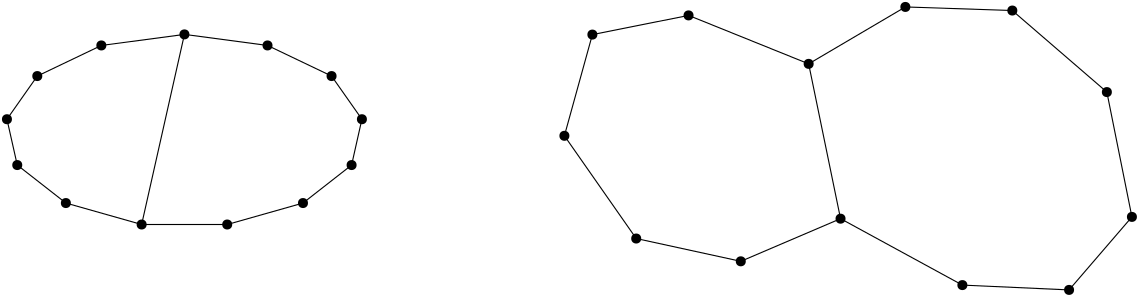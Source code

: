 <?xml version="1.0"?>
<!DOCTYPE ipe SYSTEM "ipe.dtd">
<ipe version="70206" creator="Ipe 7.2.7">
<info created="D:20190814170809" modified="D:20190814170809"/>
<ipestyle name="basic">
<symbol name="arrow/arc(spx)">
<path stroke="sym-stroke" fill="sym-stroke" pen="sym-pen">
0 0 m
-1 0.333 l
-1 -0.333 l
h
</path>
</symbol>
<symbol name="arrow/farc(spx)">
<path stroke="sym-stroke" fill="white" pen="sym-pen">
0 0 m
-1 0.333 l
-1 -0.333 l
h
</path>
</symbol>
<symbol name="arrow/ptarc(spx)">
<path stroke="sym-stroke" fill="sym-stroke" pen="sym-pen">
0 0 m
-1 0.333 l
-0.8 0 l
-1 -0.333 l
h
</path>
</symbol>
<symbol name="arrow/fptarc(spx)">
<path stroke="sym-stroke" fill="white" pen="sym-pen">
0 0 m
-1 0.333 l
-0.8 0 l
-1 -0.333 l
h
</path>
</symbol>
<symbol name="mark/circle(sx)" transformations="translations">
<path fill="sym-stroke">
0.6 0 0 0.6 0 0 e
0.4 0 0 0.4 0 0 e
</path>
</symbol>
<symbol name="mark/disk(sx)" transformations="translations">
<path fill="sym-stroke">
0.6 0 0 0.6 0 0 e
</path>
</symbol>
<symbol name="mark/fdisk(sfx)" transformations="translations">
<group>
<path fill="sym-fill">
0.5 0 0 0.5 0 0 e
</path>
<path fill="sym-stroke" fillrule="eofill">
0.6 0 0 0.6 0 0 e
0.4 0 0 0.4 0 0 e
</path>
</group>
</symbol>
<symbol name="mark/box(sx)" transformations="translations">
<path fill="sym-stroke" fillrule="eofill">
-0.6 -0.6 m
0.6 -0.6 l
0.6 0.6 l
-0.6 0.6 l
h
-0.4 -0.4 m
0.4 -0.4 l
0.4 0.4 l
-0.4 0.4 l
h
</path>
</symbol>
<symbol name="mark/square(sx)" transformations="translations">
<path fill="sym-stroke">
-0.6 -0.6 m
0.6 -0.6 l
0.6 0.6 l
-0.6 0.6 l
h
</path>
</symbol>
<symbol name="mark/fsquare(sfx)" transformations="translations">
<group>
<path fill="sym-fill">
-0.5 -0.5 m
0.5 -0.5 l
0.5 0.5 l
-0.5 0.5 l
h
</path>
<path fill="sym-stroke" fillrule="eofill">
-0.6 -0.6 m
0.6 -0.6 l
0.6 0.6 l
-0.6 0.6 l
h
-0.4 -0.4 m
0.4 -0.4 l
0.4 0.4 l
-0.4 0.4 l
h
</path>
</group>
</symbol>
<symbol name="mark/cross(sx)" transformations="translations">
<group>
<path fill="sym-stroke">
-0.43 -0.57 m
0.57 0.43 l
0.43 0.57 l
-0.57 -0.43 l
h
</path>
<path fill="sym-stroke">
-0.43 0.57 m
0.57 -0.43 l
0.43 -0.57 l
-0.57 0.43 l
h
</path>
</group>
</symbol>
<symbol name="arrow/fnormal(spx)">
<path stroke="sym-stroke" fill="white" pen="sym-pen">
0 0 m
-1 0.333 l
-1 -0.333 l
h
</path>
</symbol>
<symbol name="arrow/pointed(spx)">
<path stroke="sym-stroke" fill="sym-stroke" pen="sym-pen">
0 0 m
-1 0.333 l
-0.8 0 l
-1 -0.333 l
h
</path>
</symbol>
<symbol name="arrow/fpointed(spx)">
<path stroke="sym-stroke" fill="white" pen="sym-pen">
0 0 m
-1 0.333 l
-0.8 0 l
-1 -0.333 l
h
</path>
</symbol>
<symbol name="arrow/linear(spx)">
<path stroke="sym-stroke" pen="sym-pen">
-1 0.333 m
0 0 l
-1 -0.333 l
</path>
</symbol>
<symbol name="arrow/fdouble(spx)">
<path stroke="sym-stroke" fill="white" pen="sym-pen">
0 0 m
-1 0.333 l
-1 -0.333 l
h
-1 0 m
-2 0.333 l
-2 -0.333 l
h
</path>
</symbol>
<symbol name="arrow/double(spx)">
<path stroke="sym-stroke" fill="sym-stroke" pen="sym-pen">
0 0 m
-1 0.333 l
-1 -0.333 l
h
-1 0 m
-2 0.333 l
-2 -0.333 l
h
</path>
</symbol>
<pen name="heavier" value="0.8"/>
<pen name="fat" value="1.2"/>
<pen name="ultrafat" value="2"/>
<symbolsize name="large" value="5"/>
<symbolsize name="small" value="2"/>
<symbolsize name="tiny" value="1.1"/>
<arrowsize name="large" value="10"/>
<arrowsize name="small" value="5"/>
<arrowsize name="tiny" value="3"/>
<color name="red" value="1 0 0"/>
<color name="green" value="0 1 0"/>
<color name="blue" value="0 0 1"/>
<color name="yellow" value="1 1 0"/>
<color name="orange" value="1 0.647 0"/>
<color name="gold" value="1 0.843 0"/>
<color name="purple" value="0.627 0.125 0.941"/>
<color name="gray" value="0.745"/>
<color name="brown" value="0.647 0.165 0.165"/>
<color name="navy" value="0 0 0.502"/>
<color name="pink" value="1 0.753 0.796"/>
<color name="seagreen" value="0.18 0.545 0.341"/>
<color name="turquoise" value="0.251 0.878 0.816"/>
<color name="violet" value="0.933 0.51 0.933"/>
<color name="darkblue" value="0 0 0.545"/>
<color name="darkcyan" value="0 0.545 0.545"/>
<color name="darkgray" value="0.663"/>
<color name="darkgreen" value="0 0.392 0"/>
<color name="darkmagenta" value="0.545 0 0.545"/>
<color name="darkorange" value="1 0.549 0"/>
<color name="darkred" value="0.545 0 0"/>
<color name="lightblue" value="0.678 0.847 0.902"/>
<color name="lightcyan" value="0.878 1 1"/>
<color name="lightgray" value="0.827"/>
<color name="lightgreen" value="0.565 0.933 0.565"/>
<color name="lightyellow" value="1 1 0.878"/>
<dashstyle name="dashed" value="[4] 0"/>
<dashstyle name="dotted" value="[1 3] 0"/>
<dashstyle name="dash dotted" value="[4 2 1 2] 0"/>
<dashstyle name="dash dot dotted" value="[4 2 1 2 1 2] 0"/>
<textsize name="large" value="\large"/>
<textsize name="Large" value="\Large"/>
<textsize name="LARGE" value="\LARGE"/>
<textsize name="huge" value="\huge"/>
<textsize name="Huge" value="\Huge"/>
<textsize name="small" value="\small"/>
<textsize name="footnote" value="\footnotesize"/>
<textsize name="tiny" value="\tiny"/>
<textstyle name="center" begin="\begin{center}" end="\end{center}"/>
<textstyle name="itemize" begin="\begin{itemize}" end="\end{itemize}"/>
<textstyle name="item" begin="\begin{itemize}\item{}" end="\end{itemize}"/>
<gridsize name="4 pts" value="4"/>
<gridsize name="8 pts (~3 mm)" value="8"/>
<gridsize name="16 pts (~6 mm)" value="16"/>
<gridsize name="32 pts (~12 mm)" value="32"/>
<gridsize name="10 pts (~3.5 mm)" value="10"/>
<gridsize name="20 pts (~7 mm)" value="20"/>
<gridsize name="14 pts (~5 mm)" value="14"/>
<gridsize name="28 pts (~10 mm)" value="28"/>
<gridsize name="56 pts (~20 mm)" value="56"/>
<anglesize name="90 deg" value="90"/>
<anglesize name="60 deg" value="60"/>
<anglesize name="45 deg" value="45"/>
<anglesize name="30 deg" value="30"/>
<anglesize name="22.5 deg" value="22.5"/>
<opacity name="10%" value="0.1"/>
<opacity name="30%" value="0.3"/>
<opacity name="50%" value="0.5"/>
<opacity name="75%" value="0.75"/>
<tiling name="falling" angle="-60" step="4" width="1"/>
<tiling name="rising" angle="30" step="4" width="1"/>
</ipestyle>
<page>
<layer name="alpha"/>
<view layers="alpha" active="alpha"/>
<use layer="alpha" matrix="0.311078 0 0 0.167826 66.8643 691.228" name="mark/disk(sx)" pos="256 576" size="normal" stroke="black"/>
<use matrix="0.311078 0 0 0.167826 41.9308 687.25" name="mark/disk(sx)" pos="240 576" size="normal" stroke="black"/>
<use matrix="0.311078 0 0 0.167826 23.8495 676.229" name="mark/disk(sx)" pos="224 576" size="normal" stroke="black"/>
<use matrix="0.311078 0 0 0.167826 17.9028 660.69" name="mark/disk(sx)" pos="208 576" size="normal" stroke="black"/>
<use matrix="0.311078 0 0 0.167826 21.6161 641.506" name="mark/disk(sx)" pos="208 592" size="normal" stroke="black"/>
<use matrix="0.311078 0 0 0.167826 34.1386 625.143" name="mark/disk(sx)" pos="224 608" size="normal" stroke="black"/>
<use matrix="0.311078 0 0 0.167826 51.4614 617.419" name="mark/disk(sx)" pos="256 608" size="normal" stroke="black"/>
<use matrix="0.311078 0 0 0.167826 72.3128 614.734" name="mark/disk(sx)" pos="288 624" size="normal" stroke="black"/>
<use matrix="0.311078 0 0 0.167826 89.6356 625.143" name="mark/disk(sx)" pos="320 608" size="normal" stroke="black"/>
<use matrix="0.311078 0 0 0.167826 97.1809 641.506" name="mark/disk(sx)" pos="352 592" size="normal" stroke="black"/>
<use matrix="0.311078 0 0 0.167826 95.9168 663.375" name="mark/disk(sx)" pos="368 560" size="normal" stroke="black"/>
<use matrix="0.311078 0 0 0.167826 99.9247 681.6" name="mark/disk(sx)" pos="320 544" size="normal" stroke="black"/>
<use matrix="0.311078 0 0 0.167826 86.8206 689.936" name="mark/disk(sx)" pos="288 560" size="normal" stroke="black"/>
<path matrix="0.311078 0 0 0.167826 56.9098 655.666" stroke="black">
238.485 380.105 m
288 787.895 l
</path>
<path matrix="0.311078 0 0 0.167826 56.9098 655.666" stroke="black">
288 787.895 m
191.848 764.196 l
</path>
<path matrix="0.311078 0 0 0.167826 56.9098 655.666" stroke="black">
191.848 764.196 m
117.723 698.527 l
</path>
<path matrix="0.311078 0 0 0.167826 56.9098 655.666" stroke="black">
117.723 698.527 m
82.6071 605.933 l
</path>
<path matrix="0.311078 0 0 0.167826 56.9098 655.666" stroke="black">
82.6071 605.933 m
94.5438 507.626 l
</path>
<path matrix="0.311078 0 0 0.167826 56.9098 655.666" stroke="black">
94.5438 507.626 m
150.799 426.126 l
</path>
<path matrix="0.311078 0 0 0.167826 56.9098 655.666" stroke="black">
150.799 426.126 m
238.485 380.105 l
</path>
<path matrix="0.311078 0 0 0.167826 56.9098 655.666" stroke="black">
238.485 380.105 m
337.515 380.105 l
</path>
<path matrix="0.311078 0 0 0.167826 56.9098 655.666" stroke="black">
337.515 380.105 m
425.201 426.126 l
</path>
<path matrix="0.311078 0 0 0.167826 56.9098 655.666" stroke="black">
425.201 426.126 m
481.456 507.626 l
</path>
<path matrix="0.311078 0 0 0.167826 56.9098 655.666" stroke="black">
481.456 507.626 m
493.393 605.933 l
</path>
<path matrix="0.311078 0 0 0.167826 56.9098 655.666" stroke="black">
493.393 605.933 m
458.277 698.527 l
</path>
<path matrix="0.311078 0 0 0.167826 56.9098 655.666" stroke="black">
458.277 698.527 m
384.152 764.196 l
</path>
<path matrix="0.311078 0 0 0.167826 56.9098 655.666" stroke="black">
384.152 764.196 m
288 787.895 l
</path>
<use matrix="0.0665843 -0.155762 0.0548386 0.0234422 334.067 747.928" name="mark/disk(sx)" pos="256 576" size="normal" stroke="black"/>
<use matrix="0.0665843 -0.155762 0.0548386 0.0234422 299.224 730.086" name="mark/disk(sx)" pos="240 576" size="normal" stroke="black"/>
<use matrix="0.0665843 -0.155762 0.0548386 0.0234422 262.64 735.796" name="mark/disk(sx)" pos="224 576" size="normal" stroke="black"/>
<use matrix="0.0665843 -0.155762 0.0548386 0.0234422 237.854 770.286" name="mark/disk(sx)" pos="208 576" size="normal" stroke="black"/>
<use matrix="0.0665843 -0.155762 0.0548386 0.0234422 247.051 806.348" name="mark/disk(sx)" pos="208 592" size="normal" stroke="black"/>
<use matrix="0.0665843 -0.155762 0.0548386 0.0234422 279.724 815.372" name="mark/disk(sx)" pos="224 608" size="normal" stroke="black"/>
<use matrix="0.0665843 -0.155762 0.0548386 0.0234422 320.833 802.913" name="mark/disk(sx)" pos="256 608" size="normal" stroke="black"/>
<use matrix="0.0665843 -0.155762 0.0548386 0.0234422 352.638 828.011" name="mark/disk(sx)" pos="288 624" size="normal" stroke="black"/>
<use matrix="0.0665843 -0.155762 0.0548386 0.0234422 389.894 832.074" name="mark/disk(sx)" pos="320 608" size="normal" stroke="black"/>
<use matrix="0.0665843 -0.155762 0.0548386 0.0234422 422.675 808.081" name="mark/disk(sx)" pos="352 592" size="normal" stroke="black"/>
<use matrix="0.0665843 -0.155762 0.0548386 0.0234422 432.383 766.387" name="mark/disk(sx)" pos="368 560" size="normal" stroke="black"/>
<use matrix="0.0665843 -0.155762 0.0548386 0.0234422 413.835 733.003" name="mark/disk(sx)" pos="320 544" size="normal" stroke="black"/>
<use matrix="0.0665843 -0.155762 0.0548386 0.0234422 376.679 729.378" name="mark/disk(sx)" pos="288 560" size="normal" stroke="black"/>
<path matrix="0.214044 -0.500716 0.326759 0.139681 120.322 803.257" stroke="black">
224.95 620.488 m
327.35 588.542 l
</path>
<path matrix="0.214044 -0.500716 0.326759 0.139681 120.322 803.257" stroke="black">
327.35 588.542 m
327.35 478.647 l
</path>
<path matrix="0.214044 -0.500716 0.326759 0.139681 120.322 803.257" stroke="black">
327.35 478.647 m
286.324 390.302 l
</path>
<path matrix="0.214044 -0.500716 0.326759 0.139681 120.322 803.257" stroke="black">
286.324 390.302 m
205.216 364.317 l
</path>
<path matrix="0.214044 -0.500716 0.326759 0.139681 120.322 803.257" stroke="black">
205.216 364.317 m
150.961 430.688 l
</path>
<path matrix="0.214044 -0.500716 0.326759 0.139681 120.322 803.257" stroke="black">
150.961 430.688 m
164.285 527.896 l
</path>
<path matrix="0.214044 -0.500716 0.326759 0.139681 120.322 803.257" stroke="black">
164.285 527.896 m
224.95 620.488 l
</path>
<path matrix="0.214044 -0.500716 0.326759 0.139681 120.322 803.257" stroke="black">
224.95 620.488 m
215.482 733.229 l
</path>
<path matrix="0.214044 -0.500716 0.326759 0.139681 120.322 803.257" stroke="black">
215.482 733.229 m
245.469 831.438 l
</path>
<path matrix="0.214044 -0.500716 0.326759 0.139681 120.322 803.257" stroke="black">
245.469 831.438 m
319.6 887.036 l
</path>
<path matrix="0.214044 -0.500716 0.326759 0.139681 120.322 803.257" stroke="black">
319.6 887.036 m
401.989 860.667 l
</path>
<path matrix="0.214044 -0.500716 0.326759 0.139681 120.322 803.257" stroke="black">
401.989 860.667 m
430.039 773.064 l
</path>
<path matrix="0.214044 -0.500716 0.326759 0.139681 120.322 803.257" stroke="black">
430.039 773.064 m
399.386 675.595 l
</path>
<path matrix="0.214044 -0.500716 0.326759 0.139681 120.322 803.257" stroke="black">
399.386 675.595 m
327.35 588.542 l
</path>
</page>
</ipe>
